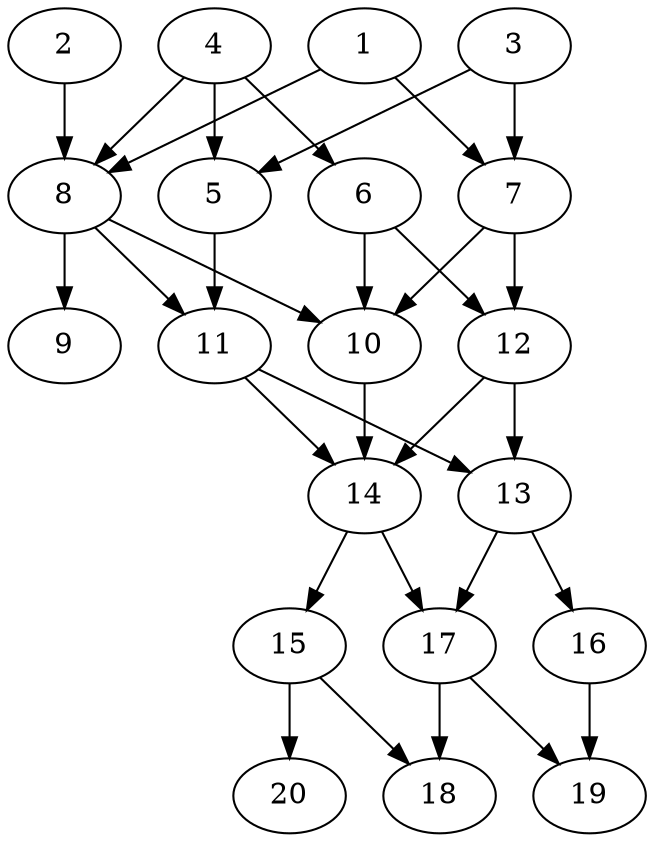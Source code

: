 // DAG automatically generated by daggen at Thu Oct  3 13:58:43 2019
// ./daggen --dot -n 20 --ccr 0.3 --fat 0.5 --regular 0.7 --density 0.6 --mindata 5242880 --maxdata 52428800 
digraph G {
  1 [size="109585067", alpha="0.01", expect_size="32875520"] 
  1 -> 7 [size ="32875520"]
  1 -> 8 [size ="32875520"]
  2 [size="33737387", alpha="0.14", expect_size="10121216"] 
  2 -> 8 [size ="10121216"]
  3 [size="128351573", alpha="0.10", expect_size="38505472"] 
  3 -> 5 [size ="38505472"]
  3 -> 7 [size ="38505472"]
  4 [size="155654827", alpha="0.04", expect_size="46696448"] 
  4 -> 5 [size ="46696448"]
  4 -> 6 [size ="46696448"]
  4 -> 8 [size ="46696448"]
  5 [size="171588267", alpha="0.18", expect_size="51476480"] 
  5 -> 11 [size ="51476480"]
  6 [size="159252480", alpha="0.13", expect_size="47775744"] 
  6 -> 10 [size ="47775744"]
  6 -> 12 [size ="47775744"]
  7 [size="87889920", alpha="0.00", expect_size="26366976"] 
  7 -> 10 [size ="26366976"]
  7 -> 12 [size ="26366976"]
  8 [size="84493653", alpha="0.08", expect_size="25348096"] 
  8 -> 9 [size ="25348096"]
  8 -> 10 [size ="25348096"]
  8 -> 11 [size ="25348096"]
  9 [size="143605760", alpha="0.18", expect_size="43081728"] 
  10 [size="84538027", alpha="0.08", expect_size="25361408"] 
  10 -> 14 [size ="25361408"]
  11 [size="81380693", alpha="0.15", expect_size="24414208"] 
  11 -> 13 [size ="24414208"]
  11 -> 14 [size ="24414208"]
  12 [size="92644693", alpha="0.06", expect_size="27793408"] 
  12 -> 13 [size ="27793408"]
  12 -> 14 [size ="27793408"]
  13 [size="45817173", alpha="0.14", expect_size="13745152"] 
  13 -> 16 [size ="13745152"]
  13 -> 17 [size ="13745152"]
  14 [size="125190827", alpha="0.02", expect_size="37557248"] 
  14 -> 15 [size ="37557248"]
  14 -> 17 [size ="37557248"]
  15 [size="157207893", alpha="0.03", expect_size="47162368"] 
  15 -> 18 [size ="47162368"]
  15 -> 20 [size ="47162368"]
  16 [size="138325333", alpha="0.03", expect_size="41497600"] 
  16 -> 19 [size ="41497600"]
  17 [size="80083627", alpha="0.19", expect_size="24025088"] 
  17 -> 18 [size ="24025088"]
  17 -> 19 [size ="24025088"]
  18 [size="80711680", alpha="0.19", expect_size="24213504"] 
  19 [size="140148053", alpha="0.16", expect_size="42044416"] 
  20 [size="123825493", alpha="0.12", expect_size="37147648"] 
}
